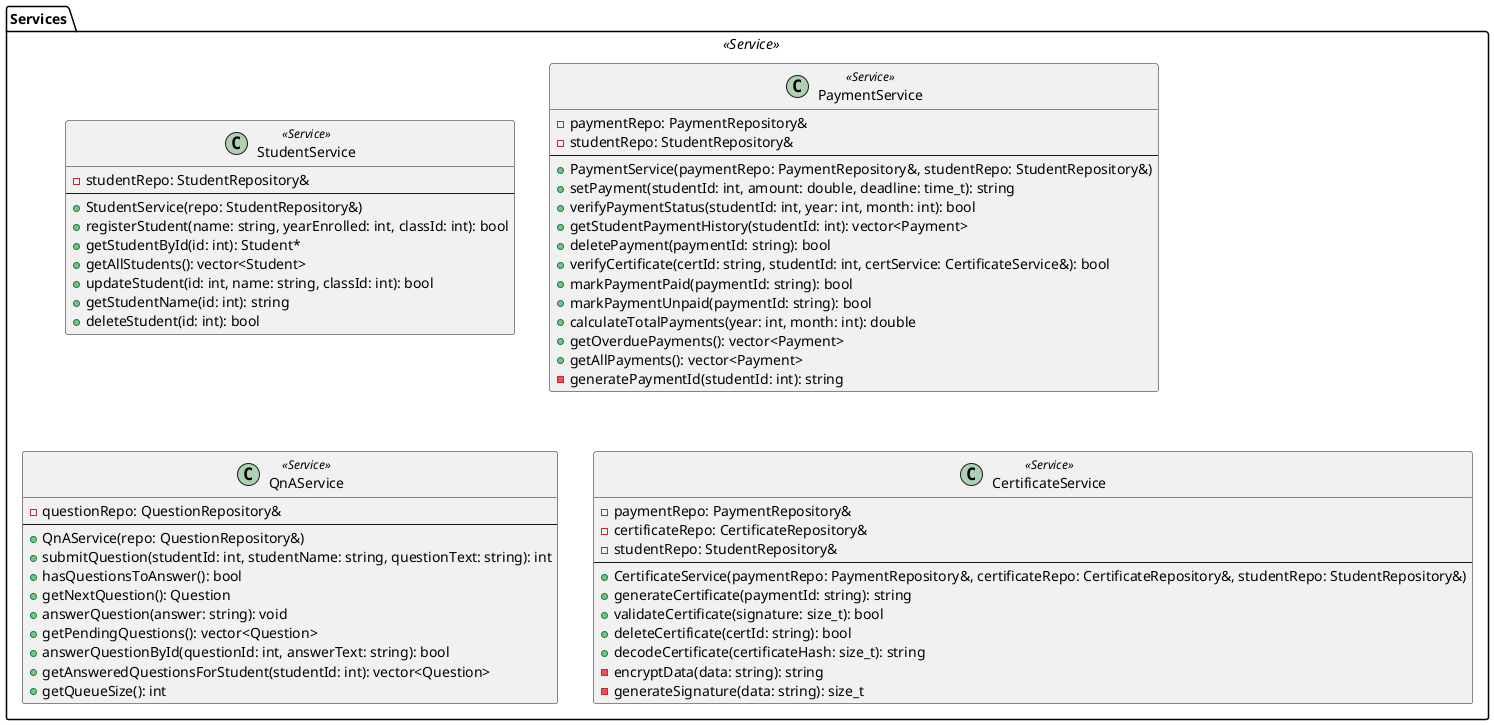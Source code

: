 @startuml services
package "Services" <<Service>> {
    class StudentService <<Service>> {
        - studentRepo: StudentRepository&
        --
        + StudentService(repo: StudentRepository&)
        + registerStudent(name: string, yearEnrolled: int, classId: int): bool
        + getStudentById(id: int): Student*
        + getAllStudents(): vector<Student>
        + updateStudent(id: int, name: string, classId: int): bool
        + getStudentName(id: int): string
        + deleteStudent(id: int): bool
    }

    class PaymentService <<Service>> {
        - paymentRepo: PaymentRepository&
        - studentRepo: StudentRepository&
        --
        + PaymentService(paymentRepo: PaymentRepository&, studentRepo: StudentRepository&)
        + setPayment(studentId: int, amount: double, deadline: time_t): string
        + verifyPaymentStatus(studentId: int, year: int, month: int): bool
        + getStudentPaymentHistory(studentId: int): vector<Payment>
        + deletePayment(paymentId: string): bool
        + verifyCertificate(certId: string, studentId: int, certService: CertificateService&): bool
        + markPaymentPaid(paymentId: string): bool
        + markPaymentUnpaid(paymentId: string): bool
        + calculateTotalPayments(year: int, month: int): double
        + getOverduePayments(): vector<Payment>
        + getAllPayments(): vector<Payment>
        - generatePaymentId(studentId: int): string
    }

    class QnAService <<Service>> {
        - questionRepo: QuestionRepository&
        --
        + QnAService(repo: QuestionRepository&)
        + submitQuestion(studentId: int, studentName: string, questionText: string): int
        + hasQuestionsToAnswer(): bool
        + getNextQuestion(): Question
        + answerQuestion(answer: string): void
        + getPendingQuestions(): vector<Question>
        + answerQuestionById(questionId: int, answerText: string): bool
        + getAnsweredQuestionsForStudent(studentId: int): vector<Question>
        + getQueueSize(): int
    }

    class CertificateService <<Service>> {
        - paymentRepo: PaymentRepository&
        - certificateRepo: CertificateRepository&
        - studentRepo: StudentRepository&
        --
        + CertificateService(paymentRepo: PaymentRepository&, certificateRepo: CertificateRepository&, studentRepo: StudentRepository&)
        + generateCertificate(paymentId: string): string
        + validateCertificate(signature: size_t): bool
        + deleteCertificate(certId: string): bool
        + decodeCertificate(certificateHash: size_t): string
        - encryptData(data: string): string
        - generateSignature(data: string): size_t
    }
}
@enduml